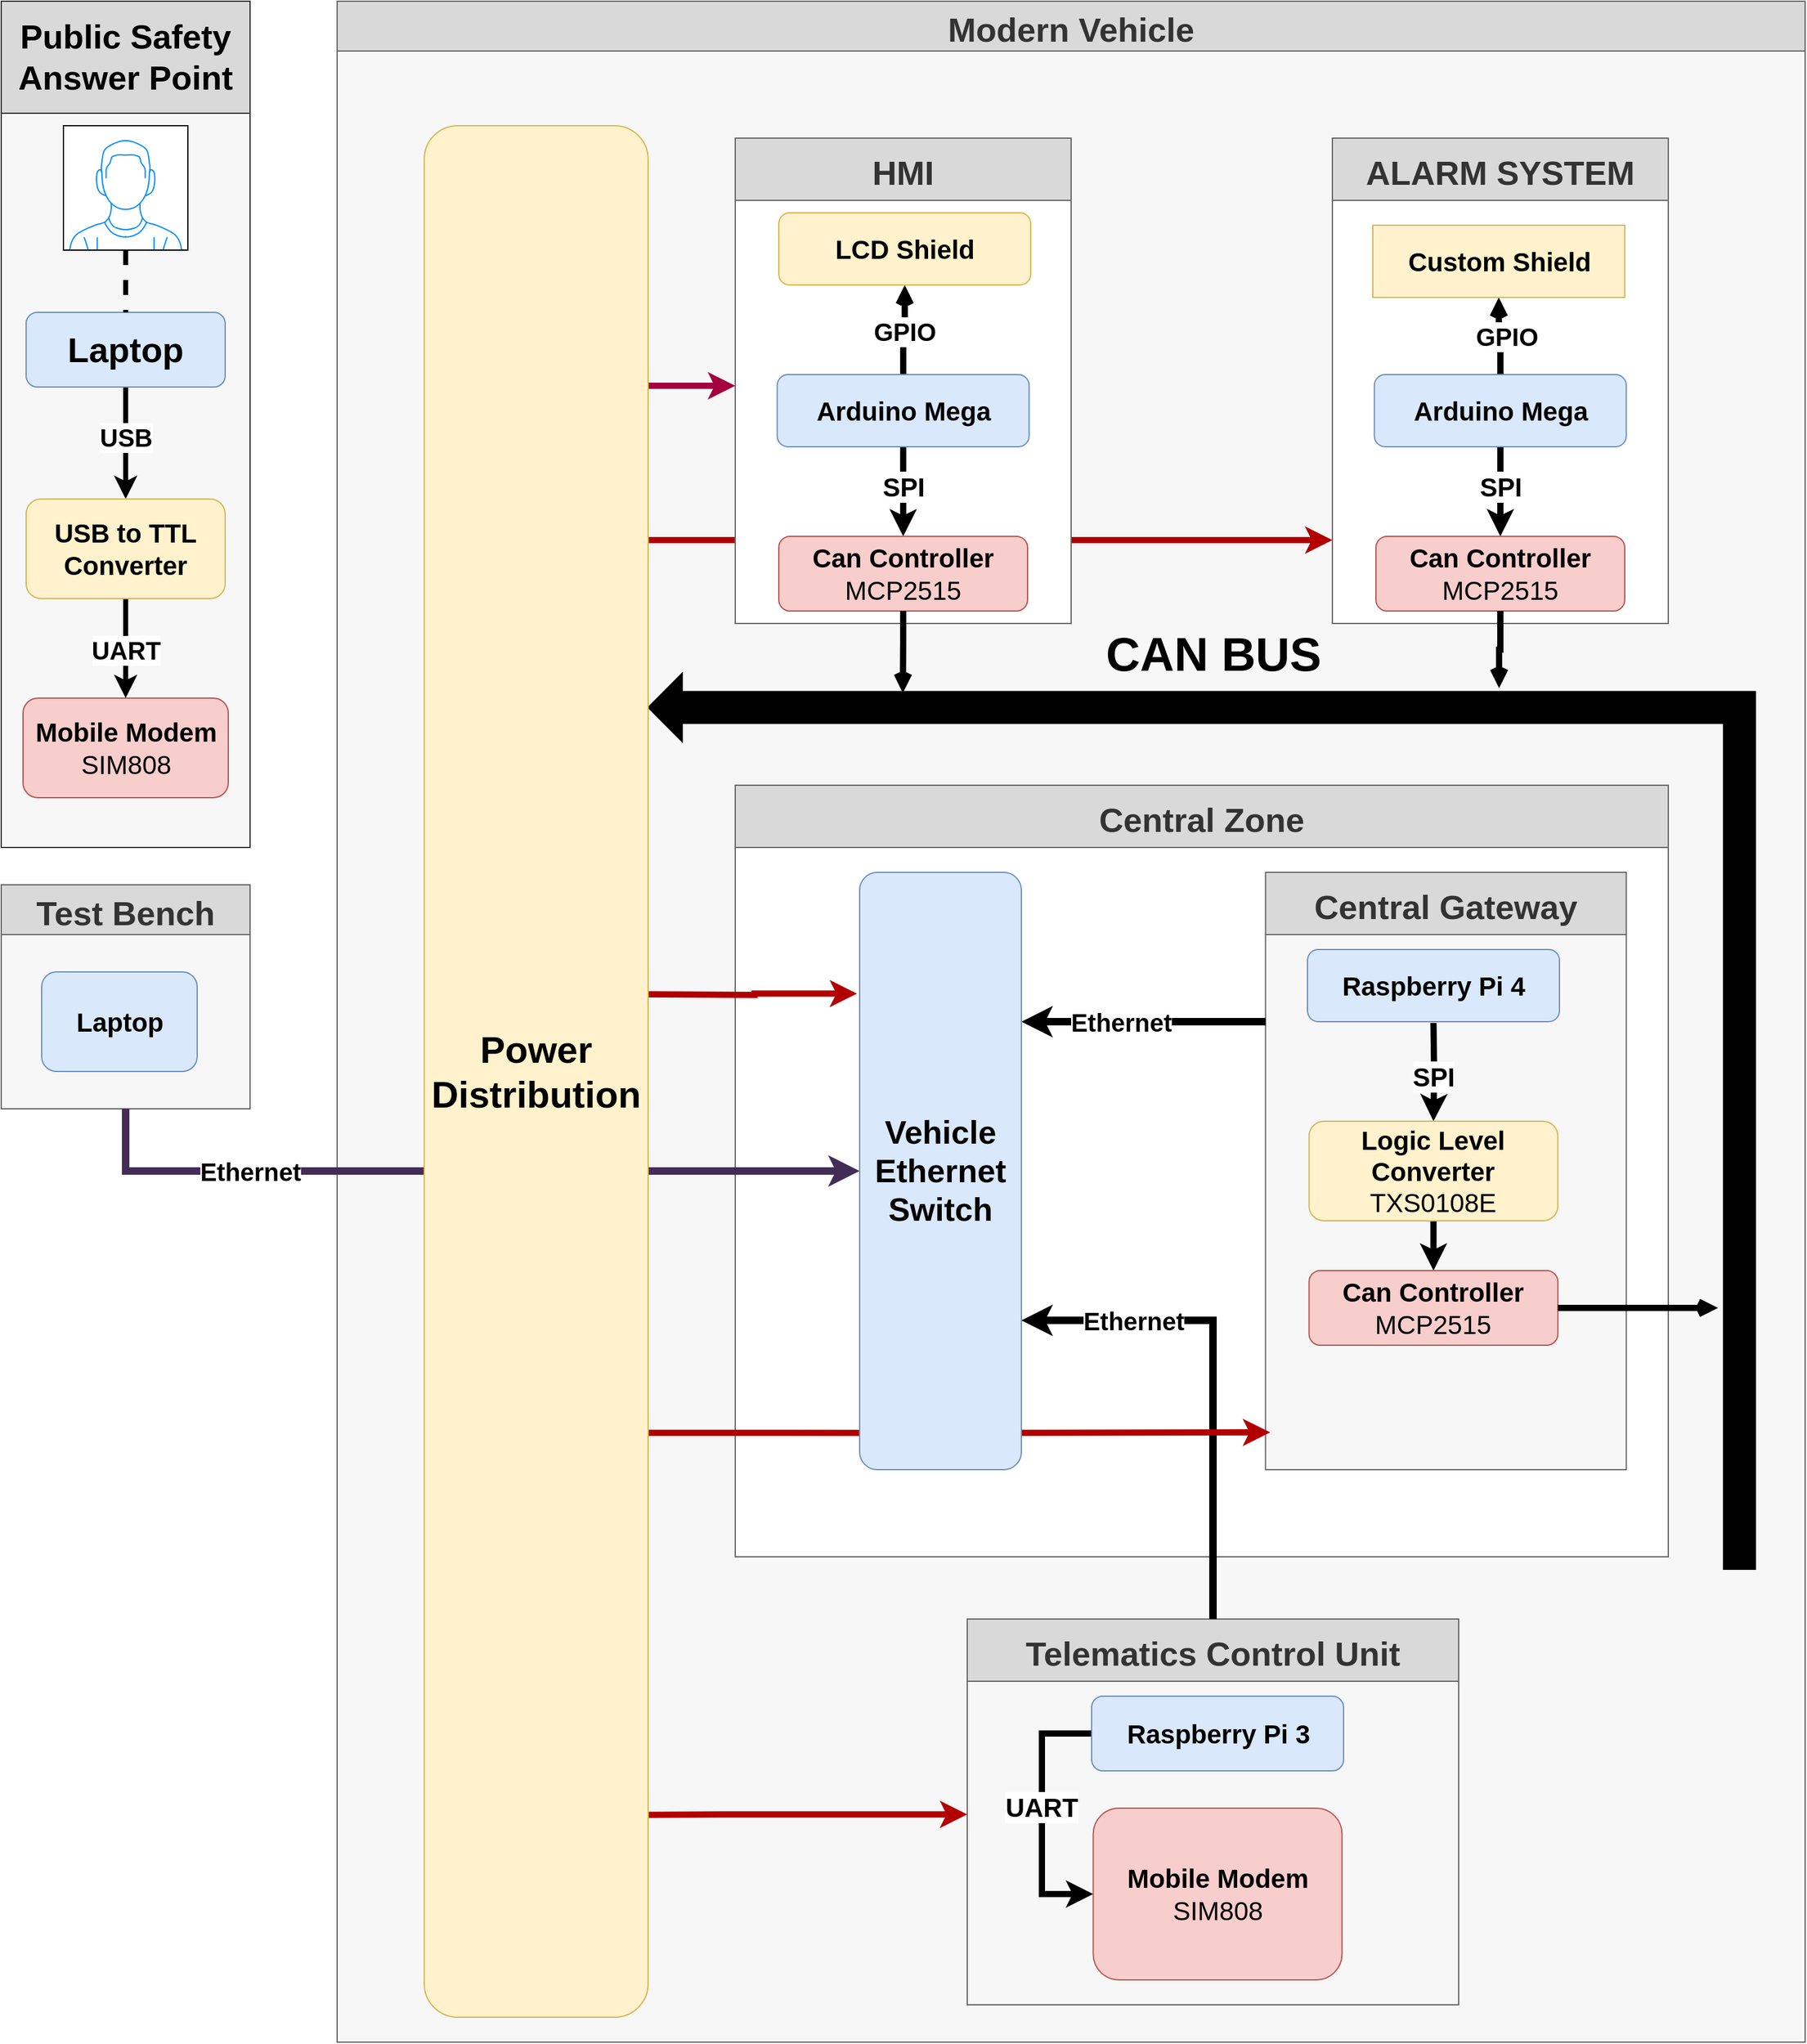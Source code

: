 <mxfile version="13.9.9" type="device"><diagram id="8ts0VjO72sFxZKF0z7m6" name="Page-1"><mxGraphModel dx="4731" dy="2588" grid="1" gridSize="10" guides="1" tooltips="1" connect="1" arrows="1" fold="1" page="1" pageScale="1" pageWidth="827" pageHeight="1169" math="0" shadow="0"><root><mxCell id="0"/><mxCell id="1" parent="0"/><mxCell id="ERH8oaf-f3_c7u1PmOxN-73" value="Modern Vehicle" style="swimlane;strokeColor=#666666;fontColor=#333333;fontSize=27;startSize=40;swimlaneFillColor=#F7F7F7;fillColor=#D9D9D9;" parent="1" vertex="1"><mxGeometry x="-410" y="30" width="1180" height="1640" as="geometry"/></mxCell><mxCell id="ERH8oaf-f3_c7u1PmOxN-39" value="ALARM SYSTEM" style="swimlane;strokeColor=#666666;fontColor=#333333;fontSize=27;startSize=50;swimlaneFillColor=#FFFFFF;fillColor=#D9D9D9;verticalAlign=middle;" parent="ERH8oaf-f3_c7u1PmOxN-73" vertex="1"><mxGeometry x="800" y="110" width="270" height="390" as="geometry"/></mxCell><mxCell id="ERH8oaf-f3_c7u1PmOxN-40" style="edgeStyle=orthogonalEdgeStyle;rounded=0;orthogonalLoop=1;jettySize=auto;html=1;entryX=0.5;entryY=0;entryDx=0;entryDy=0;startArrow=none;startFill=0;fontSize=25;fontStyle=1;endArrow=classic;endFill=1;strokeWidth=5;" parent="ERH8oaf-f3_c7u1PmOxN-39" source="ERH8oaf-f3_c7u1PmOxN-42" target="ERH8oaf-f3_c7u1PmOxN-44" edge="1"><mxGeometry relative="1" as="geometry"><mxPoint x="135" y="121" as="sourcePoint"/><mxPoint x="135" y="200" as="targetPoint"/></mxGeometry></mxCell><mxCell id="ERH8oaf-f3_c7u1PmOxN-41" value="SPI" style="edgeLabel;html=1;align=center;verticalAlign=middle;resizable=0;points=[];fontSize=21;fontStyle=1" parent="ERH8oaf-f3_c7u1PmOxN-40" vertex="1" connectable="0"><mxGeometry x="-0.154" y="-1" relative="1" as="geometry"><mxPoint x="0.96" y="1.6" as="offset"/></mxGeometry></mxCell><mxCell id="ERH8oaf-f3_c7u1PmOxN-44" value="Can Controller&lt;br&gt;&lt;span style=&quot;font-weight: normal&quot;&gt;MCP2515&lt;/span&gt;" style="rounded=1;whiteSpace=wrap;html=1;fontStyle=1;fontSize=21;fillColor=#f8cecc;strokeColor=#b85450;" parent="ERH8oaf-f3_c7u1PmOxN-39" vertex="1"><mxGeometry x="35" y="320" width="200" height="60" as="geometry"/></mxCell><mxCell id="ERH8oaf-f3_c7u1PmOxN-54" value="GPIO" style="edgeStyle=orthogonalEdgeStyle;rounded=0;orthogonalLoop=1;jettySize=auto;html=1;entryX=0.5;entryY=1;entryDx=0;entryDy=0;startArrow=none;startFill=0;endArrow=open;endFill=0;endSize=5;strokeWidth=5;fontSize=20;fontStyle=1" parent="ERH8oaf-f3_c7u1PmOxN-39" source="ERH8oaf-f3_c7u1PmOxN-42" target="ERH8oaf-f3_c7u1PmOxN-50" edge="1"><mxGeometry x="-0.021" y="-5" relative="1" as="geometry"><mxPoint x="5" y="5" as="offset"/></mxGeometry></mxCell><mxCell id="ERH8oaf-f3_c7u1PmOxN-42" value="Arduino Mega" style="rounded=1;whiteSpace=wrap;html=1;fontStyle=1;fontSize=21;fillColor=#dae8fc;strokeColor=#6c8ebf;" parent="ERH8oaf-f3_c7u1PmOxN-39" vertex="1"><mxGeometry x="33.75" y="190" width="202.5" height="58" as="geometry"/></mxCell><mxCell id="ERH8oaf-f3_c7u1PmOxN-50" value="Custom Shield" style="rounded=1;whiteSpace=wrap;html=1;fontStyle=1;fontSize=21;fillColor=#fff2cc;strokeColor=#d6b656;arcSize=0;" parent="ERH8oaf-f3_c7u1PmOxN-39" vertex="1"><mxGeometry x="32.5" y="70" width="202.5" height="58" as="geometry"/></mxCell><mxCell id="cvgFQV2dUP9AZdYtAEgv-2" value="Telematics Control Unit" style="swimlane;strokeColor=#666666;fontColor=#333333;fontSize=27;startSize=50;swimlaneFillColor=#F7F7F7;fillColor=#D9D9D9;verticalAlign=middle;" parent="ERH8oaf-f3_c7u1PmOxN-73" vertex="1"><mxGeometry x="506.5" y="1300" width="395" height="310" as="geometry"/></mxCell><mxCell id="cvgFQV2dUP9AZdYtAEgv-13" style="edgeStyle=orthogonalEdgeStyle;rounded=0;orthogonalLoop=1;jettySize=auto;html=1;entryX=0;entryY=0.5;entryDx=0;entryDy=0;exitX=0;exitY=0.5;exitDx=0;exitDy=0;startArrow=none;startFill=0;fontSize=25;fontStyle=1;endArrow=classic;endFill=1;strokeWidth=5;" parent="cvgFQV2dUP9AZdYtAEgv-2" source="cvgFQV2dUP9AZdYtAEgv-5" target="cvgFQV2dUP9AZdYtAEgv-12" edge="1"><mxGeometry relative="1" as="geometry"><Array as="points"><mxPoint x="60" y="92"/><mxPoint x="60" y="221"/></Array></mxGeometry></mxCell><mxCell id="cvgFQV2dUP9AZdYtAEgv-33" value="UART" style="edgeLabel;html=1;align=center;verticalAlign=middle;resizable=0;points=[];fontSize=21;fontStyle=1" parent="cvgFQV2dUP9AZdYtAEgv-13" vertex="1" connectable="0"><mxGeometry x="-0.154" y="-1" relative="1" as="geometry"><mxPoint y="9.51" as="offset"/></mxGeometry></mxCell><mxCell id="cvgFQV2dUP9AZdYtAEgv-5" value="Raspberry Pi 3" style="rounded=1;whiteSpace=wrap;html=1;fontStyle=1;fontSize=21;fillColor=#dae8fc;strokeColor=#6c8ebf;" parent="cvgFQV2dUP9AZdYtAEgv-2" vertex="1"><mxGeometry x="100" y="62" width="202.5" height="60" as="geometry"/></mxCell><mxCell id="cvgFQV2dUP9AZdYtAEgv-12" value="Mobile Modem&lt;br&gt;&lt;span style=&quot;font-weight: normal&quot;&gt;SIM808&lt;/span&gt;" style="rounded=1;whiteSpace=wrap;html=1;fontStyle=1;fontSize=21;fillColor=#f8cecc;strokeColor=#b85450;" parent="cvgFQV2dUP9AZdYtAEgv-2" vertex="1"><mxGeometry x="101.25" y="152" width="200" height="138" as="geometry"/></mxCell><mxCell id="ERH8oaf-f3_c7u1PmOxN-62" value="&lt;b style=&quot;font-size: 38px;&quot;&gt;&lt;font style=&quot;font-size: 38px;&quot;&gt;CAN BUS&lt;/font&gt;&lt;/b&gt;" style="text;html=1;align=center;verticalAlign=middle;resizable=0;points=[];autosize=1;fontSize=38;spacing=20;" parent="ERH8oaf-f3_c7u1PmOxN-73" vertex="1"><mxGeometry x="589" y="480" width="230" height="90" as="geometry"/></mxCell><mxCell id="ERH8oaf-f3_c7u1PmOxN-80" value="Central Zone" style="swimlane;strokeColor=#666666;fontColor=#333333;fontSize=27;startSize=50;swimlaneFillColor=#FFFFFF;fillColor=#D9D9D9;verticalAlign=middle;" parent="ERH8oaf-f3_c7u1PmOxN-73" vertex="1"><mxGeometry x="320" y="630" width="750" height="620" as="geometry"/></mxCell><mxCell id="ERH8oaf-f3_c7u1PmOxN-1" value="Central Gateway" style="swimlane;strokeColor=#666666;fontColor=#333333;fontSize=27;startSize=50;swimlaneFillColor=#F7F7F7;fillColor=#D9D9D9;verticalAlign=middle;" parent="ERH8oaf-f3_c7u1PmOxN-80" vertex="1"><mxGeometry x="426.25" y="70" width="290" height="480" as="geometry"/></mxCell><mxCell id="ERH8oaf-f3_c7u1PmOxN-2" style="edgeStyle=orthogonalEdgeStyle;rounded=0;orthogonalLoop=1;jettySize=auto;html=1;entryX=0.5;entryY=0;entryDx=0;entryDy=0;startArrow=none;startFill=0;fontSize=25;fontStyle=1;endArrow=classic;endFill=1;strokeWidth=5;" parent="ERH8oaf-f3_c7u1PmOxN-1" target="ERH8oaf-f3_c7u1PmOxN-8" edge="1"><mxGeometry relative="1" as="geometry"><mxPoint x="135" y="121" as="sourcePoint"/></mxGeometry></mxCell><mxCell id="ERH8oaf-f3_c7u1PmOxN-3" value="SPI" style="edgeLabel;html=1;align=center;verticalAlign=middle;resizable=0;points=[];fontSize=21;fontStyle=1" parent="ERH8oaf-f3_c7u1PmOxN-2" vertex="1" connectable="0"><mxGeometry x="-0.154" y="-1" relative="1" as="geometry"><mxPoint y="9.51" as="offset"/></mxGeometry></mxCell><mxCell id="ERH8oaf-f3_c7u1PmOxN-4" value="Raspberry Pi 4" style="rounded=1;whiteSpace=wrap;html=1;fontStyle=1;fontSize=21;fillColor=#dae8fc;strokeColor=#6c8ebf;" parent="ERH8oaf-f3_c7u1PmOxN-1" vertex="1"><mxGeometry x="33.75" y="62" width="202.5" height="58" as="geometry"/></mxCell><mxCell id="ERH8oaf-f3_c7u1PmOxN-9" style="edgeStyle=orthogonalEdgeStyle;rounded=0;orthogonalLoop=1;jettySize=auto;html=1;entryX=0.5;entryY=1;entryDx=0;entryDy=0;endSize=5;strokeWidth=5;startArrow=classic;startFill=1;endArrow=none;endFill=0;" parent="ERH8oaf-f3_c7u1PmOxN-1" source="ERH8oaf-f3_c7u1PmOxN-5" target="ERH8oaf-f3_c7u1PmOxN-8" edge="1"><mxGeometry relative="1" as="geometry"/></mxCell><mxCell id="ERH8oaf-f3_c7u1PmOxN-5" value="Can Controller&lt;br&gt;&lt;span style=&quot;font-weight: normal&quot;&gt;MCP2515&lt;/span&gt;" style="rounded=1;whiteSpace=wrap;html=1;fontStyle=1;fontSize=21;fillColor=#f8cecc;strokeColor=#b85450;" parent="ERH8oaf-f3_c7u1PmOxN-1" vertex="1"><mxGeometry x="35" y="320" width="200" height="60" as="geometry"/></mxCell><mxCell id="ERH8oaf-f3_c7u1PmOxN-8" value="Logic Level Converter&lt;br&gt;&lt;span style=&quot;font-weight: normal&quot;&gt;TXS0108E&lt;/span&gt;" style="rounded=1;whiteSpace=wrap;html=1;fontStyle=1;fontSize=21;fillColor=#fff2cc;strokeColor=#d6b656;" parent="ERH8oaf-f3_c7u1PmOxN-1" vertex="1"><mxGeometry x="35" y="200" width="200" height="80" as="geometry"/></mxCell><mxCell id="ERH8oaf-f3_c7u1PmOxN-79" style="edgeStyle=orthogonalEdgeStyle;rounded=0;orthogonalLoop=1;jettySize=auto;html=1;startArrow=classic;startFill=1;endArrow=none;endFill=0;endSize=5;strokeWidth=5;fontSize=36;fillColor=#e51400;strokeColor=#B20000;entryX=1.003;entryY=0.893;entryDx=0;entryDy=0;entryPerimeter=0;" parent="ERH8oaf-f3_c7u1PmOxN-73" source="cvgFQV2dUP9AZdYtAEgv-2" edge="1"><mxGeometry relative="1" as="geometry"><mxPoint x="250.54" y="1457.36" as="targetPoint"/><Array as="points"><mxPoint x="310" y="1457"/><mxPoint x="310" y="1457"/></Array></mxGeometry></mxCell><mxCell id="cvgFQV2dUP9AZdYtAEgv-3" value="Test Bench" style="swimlane;strokeColor=#666666;fontColor=#333333;fontSize=27;startSize=40;swimlaneFillColor=#F7F7F7;fillColor=#D9D9D9;" parent="1" vertex="1"><mxGeometry x="-680" y="740" width="200" height="180" as="geometry"/></mxCell><mxCell id="cvgFQV2dUP9AZdYtAEgv-7" value="Laptop" style="rounded=1;whiteSpace=wrap;html=1;fontStyle=1;fontSize=21;fillColor=#dae8fc;strokeColor=#6c8ebf;" parent="cvgFQV2dUP9AZdYtAEgv-3" vertex="1"><mxGeometry x="32.5" y="70" width="125" height="80" as="geometry"/></mxCell><mxCell id="cvgFQV2dUP9AZdYtAEgv-34" value="Public Safety Answer Point" style="swimlane;fontSize=27;startSize=90;whiteSpace=wrap;swimlaneFillColor=#F7F7F7;fillColor=#D9D9D9;strokeColor=#333333;" parent="1" vertex="1"><mxGeometry x="-680" y="30.0" width="200" height="680" as="geometry"/></mxCell><mxCell id="cvgFQV2dUP9AZdYtAEgv-35" value="Mobile Modem&lt;br&gt;&lt;span style=&quot;font-weight: normal&quot;&gt;SIM808&lt;/span&gt;" style="rounded=1;whiteSpace=wrap;html=1;fontStyle=1;fontSize=21;fillColor=#f8cecc;strokeColor=#b85450;" parent="cvgFQV2dUP9AZdYtAEgv-34" vertex="1"><mxGeometry x="17.5" y="560" width="165" height="80" as="geometry"/></mxCell><mxCell id="cvgFQV2dUP9AZdYtAEgv-37" style="edgeStyle=orthogonalEdgeStyle;rounded=0;orthogonalLoop=1;jettySize=auto;html=1;startArrow=none;startFill=0;fontSize=25;fontStyle=1;endArrow=classic;endFill=1;strokeWidth=4;" parent="cvgFQV2dUP9AZdYtAEgv-34" source="cvgFQV2dUP9AZdYtAEgv-36" target="cvgFQV2dUP9AZdYtAEgv-35" edge="1"><mxGeometry relative="1" as="geometry"/></mxCell><mxCell id="cvgFQV2dUP9AZdYtAEgv-38" value="UART" style="edgeLabel;html=1;align=center;verticalAlign=middle;resizable=0;points=[];fontStyle=1;fontSize=20;" parent="cvgFQV2dUP9AZdYtAEgv-37" vertex="1" connectable="0"><mxGeometry x="-0.204" relative="1" as="geometry"><mxPoint y="8.33" as="offset"/></mxGeometry></mxCell><mxCell id="cvgFQV2dUP9AZdYtAEgv-40" style="edgeStyle=orthogonalEdgeStyle;rounded=0;orthogonalLoop=1;jettySize=auto;html=1;startArrow=classic;startFill=1;fontSize=25;fontStyle=1;endArrow=none;endFill=0;strokeWidth=4;" parent="cvgFQV2dUP9AZdYtAEgv-34" source="cvgFQV2dUP9AZdYtAEgv-36" target="cvgFQV2dUP9AZdYtAEgv-39" edge="1"><mxGeometry relative="1" as="geometry"/></mxCell><mxCell id="cvgFQV2dUP9AZdYtAEgv-43" value="USB" style="edgeLabel;html=1;align=center;verticalAlign=middle;resizable=0;points=[];fontStyle=1;fontSize=20;" parent="cvgFQV2dUP9AZdYtAEgv-40" vertex="1" connectable="0"><mxGeometry x="0.263" relative="1" as="geometry"><mxPoint y="6.67" as="offset"/></mxGeometry></mxCell><mxCell id="cvgFQV2dUP9AZdYtAEgv-36" value="USB to TTL Converter" style="rounded=1;whiteSpace=wrap;html=1;fontStyle=1;fontSize=21;fillColor=#fff2cc;strokeColor=#d6b656;" parent="cvgFQV2dUP9AZdYtAEgv-34" vertex="1"><mxGeometry x="20" y="400" width="160" height="80" as="geometry"/></mxCell><mxCell id="cvgFQV2dUP9AZdYtAEgv-39" value="Laptop" style="rounded=1;whiteSpace=wrap;html=1;fontStyle=1;fontSize=28;fillColor=#dae8fc;strokeColor=#6c8ebf;" parent="cvgFQV2dUP9AZdYtAEgv-34" vertex="1"><mxGeometry x="20" y="250" width="160" height="60" as="geometry"/></mxCell><mxCell id="cvgFQV2dUP9AZdYtAEgv-42" style="edgeStyle=orthogonalEdgeStyle;rounded=0;orthogonalLoop=1;jettySize=auto;html=1;entryX=0.5;entryY=0;entryDx=0;entryDy=0;startArrow=none;startFill=0;dashed=1;endArrow=none;endFill=0;strokeWidth=4;" parent="cvgFQV2dUP9AZdYtAEgv-34" source="cvgFQV2dUP9AZdYtAEgv-41" target="cvgFQV2dUP9AZdYtAEgv-39" edge="1"><mxGeometry relative="1" as="geometry"/></mxCell><mxCell id="cvgFQV2dUP9AZdYtAEgv-41" value="" style="verticalLabelPosition=bottom;shadow=0;dashed=0;align=center;html=1;verticalAlign=top;strokeWidth=1;shape=mxgraph.mockup.containers.userMale;strokeColor2=#008cff;" parent="cvgFQV2dUP9AZdYtAEgv-34" vertex="1"><mxGeometry x="50" y="100" width="100" height="100" as="geometry"/></mxCell><mxCell id="ERH8oaf-f3_c7u1PmOxN-76" style="edgeStyle=orthogonalEdgeStyle;rounded=0;orthogonalLoop=1;jettySize=auto;html=1;exitX=-0.016;exitY=0.203;exitDx=0;exitDy=0;startArrow=classic;startFill=1;endArrow=none;endFill=0;endSize=5;strokeWidth=5;fontSize=36;fillColor=#e51400;strokeColor=#B20000;exitPerimeter=0;" parent="1" source="GyCWyN4d3mDtV3BmVLnt-3" edge="1"><mxGeometry relative="1" as="geometry"><mxPoint x="-160" y="828" as="targetPoint"/></mxGeometry></mxCell><mxCell id="GyCWyN4d3mDtV3BmVLnt-5" style="edgeStyle=orthogonalEdgeStyle;rounded=0;orthogonalLoop=1;jettySize=auto;html=1;strokeWidth=6;startArrow=none;startFill=0;exitX=0.5;exitY=0;exitDx=0;exitDy=0;entryX=1;entryY=0.75;entryDx=0;entryDy=0;" parent="1" source="cvgFQV2dUP9AZdYtAEgv-2" target="GyCWyN4d3mDtV3BmVLnt-3" edge="1"><mxGeometry relative="1" as="geometry"><mxPoint x="380" y="1170" as="targetPoint"/><Array as="points"><mxPoint x="294" y="1090"/></Array><mxPoint x="55" y="1450" as="sourcePoint"/></mxGeometry></mxCell><mxCell id="GyCWyN4d3mDtV3BmVLnt-7" value="Ethernet" style="edgeLabel;html=1;align=center;verticalAlign=middle;resizable=0;points=[];fontSize=20;fontStyle=1" parent="GyCWyN4d3mDtV3BmVLnt-5" vertex="1" connectable="0"><mxGeometry x="0.172" y="-4" relative="1" as="geometry"><mxPoint x="-68" y="-9.17" as="offset"/></mxGeometry></mxCell><mxCell id="ERH8oaf-f3_c7u1PmOxN-6" style="edgeStyle=orthogonalEdgeStyle;rounded=0;orthogonalLoop=1;jettySize=auto;html=1;strokeWidth=6;startArrow=none;startFill=0;exitX=0;exitY=0.25;exitDx=0;exitDy=0;entryX=1;entryY=0.25;entryDx=0;entryDy=0;" parent="1" source="ERH8oaf-f3_c7u1PmOxN-1" target="GyCWyN4d3mDtV3BmVLnt-3" edge="1"><mxGeometry relative="1" as="geometry"><mxPoint x="280" y="1068" as="targetPoint"/><mxPoint x="56.25" y="1192" as="sourcePoint"/></mxGeometry></mxCell><mxCell id="ERH8oaf-f3_c7u1PmOxN-7" value="Ethernet" style="edgeLabel;html=1;align=center;verticalAlign=middle;resizable=0;points=[];fontSize=20;fontStyle=1" parent="ERH8oaf-f3_c7u1PmOxN-6" vertex="1" connectable="0"><mxGeometry x="0.172" y="-4" relative="1" as="geometry"><mxPoint x="-1.96" y="4" as="offset"/></mxGeometry></mxCell><mxCell id="ERH8oaf-f3_c7u1PmOxN-75" style="edgeStyle=orthogonalEdgeStyle;rounded=0;orthogonalLoop=1;jettySize=auto;html=1;startArrow=classic;startFill=1;endArrow=none;endFill=0;endSize=5;strokeWidth=5;fontSize=36;fillColor=#d80073;strokeColor=#A50040;" parent="1" source="ERH8oaf-f3_c7u1PmOxN-32" edge="1"><mxGeometry relative="1" as="geometry"><mxPoint x="-160" y="339" as="targetPoint"/><Array as="points"><mxPoint x="-160" y="339"/><mxPoint x="-160" y="339"/></Array></mxGeometry></mxCell><mxCell id="ERH8oaf-f3_c7u1PmOxN-57" value="" style="html=1;shadow=0;dashed=0;align=center;verticalAlign=middle;shape=mxgraph.arrows2.bendArrow;dy=12.79;dx=27.36;notch=0;arrowHead=55;rounded=0;strokeWidth=1;fontSize=20;rotation=0;flipH=1;fillColor=#000000;" parent="1" vertex="1"><mxGeometry x="-160" y="570" width="890" height="720" as="geometry"/></mxCell><mxCell id="ERH8oaf-f3_c7u1PmOxN-59" style="edgeStyle=orthogonalEdgeStyle;rounded=0;orthogonalLoop=1;jettySize=auto;html=1;startArrow=none;startFill=0;endArrow=open;endFill=0;endSize=5;strokeWidth=5;fontSize=20;exitX=0.5;exitY=1;exitDx=0;exitDy=0;" parent="1" source="ERH8oaf-f3_c7u1PmOxN-44" edge="1"><mxGeometry relative="1" as="geometry"><mxPoint x="524" y="582" as="targetPoint"/><Array as="points"><mxPoint x="525" y="551"/><mxPoint x="524" y="551"/></Array></mxGeometry></mxCell><mxCell id="ERH8oaf-f3_c7u1PmOxN-78" style="edgeStyle=orthogonalEdgeStyle;rounded=0;orthogonalLoop=1;jettySize=auto;html=1;startArrow=classic;startFill=1;endArrow=none;endFill=0;endSize=5;strokeWidth=5;fontSize=36;fillColor=#e51400;strokeColor=#B20000;entryX=1.003;entryY=0.691;entryDx=0;entryDy=0;entryPerimeter=0;" parent="1" target="o-YC62QFaJVTrddHJR0Z-3" edge="1"><mxGeometry relative="1" as="geometry"><mxPoint x="340" y="1180" as="sourcePoint"/><Array as="points"/><mxPoint x="-159.46" y="1108.88" as="targetPoint"/></mxGeometry></mxCell><mxCell id="GyCWyN4d3mDtV3BmVLnt-3" value="&lt;font style=&quot;font-size: 26px&quot;&gt;Vehicle Ethernet Switch&lt;/font&gt;" style="rounded=1;whiteSpace=wrap;html=1;fontStyle=1;fontSize=21;fillColor=#dae8fc;strokeColor=#6c8ebf;arcSize=11;" parent="1" vertex="1"><mxGeometry x="10" y="730" width="130" height="480" as="geometry"/></mxCell><mxCell id="ERH8oaf-f3_c7u1PmOxN-77" style="edgeStyle=orthogonalEdgeStyle;rounded=0;orthogonalLoop=1;jettySize=auto;html=1;startArrow=classic;startFill=1;endArrow=none;endFill=0;endSize=5;strokeWidth=5;fontSize=36;fillColor=#e51400;strokeColor=#B20000;" parent="1" edge="1"><mxGeometry relative="1" as="geometry"><mxPoint x="390" y="463" as="sourcePoint"/><Array as="points"><mxPoint x="360" y="463"/><mxPoint x="360" y="463"/></Array><mxPoint x="-160" y="463" as="targetPoint"/></mxGeometry></mxCell><mxCell id="ERH8oaf-f3_c7u1PmOxN-32" value="HMI" style="swimlane;strokeColor=#666666;fontColor=#333333;fontSize=27;startSize=50;swimlaneFillColor=#FFFFFF;fillColor=#D9D9D9;verticalAlign=middle;" parent="1" vertex="1"><mxGeometry x="-90" y="140" width="270" height="390" as="geometry"/></mxCell><mxCell id="ERH8oaf-f3_c7u1PmOxN-33" style="edgeStyle=orthogonalEdgeStyle;rounded=0;orthogonalLoop=1;jettySize=auto;html=1;entryX=0.5;entryY=0;entryDx=0;entryDy=0;startArrow=none;startFill=0;fontSize=25;fontStyle=1;endArrow=classic;endFill=1;strokeWidth=5;exitX=0.5;exitY=1;exitDx=0;exitDy=0;" parent="ERH8oaf-f3_c7u1PmOxN-32" source="ERH8oaf-f3_c7u1PmOxN-35" target="ERH8oaf-f3_c7u1PmOxN-37" edge="1"><mxGeometry relative="1" as="geometry"><mxPoint x="135" y="121" as="sourcePoint"/><mxPoint x="135" y="200" as="targetPoint"/></mxGeometry></mxCell><mxCell id="ERH8oaf-f3_c7u1PmOxN-34" value="SPI" style="edgeLabel;html=1;align=center;verticalAlign=middle;resizable=0;points=[];fontSize=21;fontStyle=1" parent="ERH8oaf-f3_c7u1PmOxN-33" vertex="1" connectable="0"><mxGeometry x="-0.154" y="-1" relative="1" as="geometry"><mxPoint x="1" y="1.71" as="offset"/></mxGeometry></mxCell><mxCell id="ERH8oaf-f3_c7u1PmOxN-55" value="GPIO" style="edgeStyle=orthogonalEdgeStyle;rounded=0;orthogonalLoop=1;jettySize=auto;html=1;entryX=0.5;entryY=1;entryDx=0;entryDy=0;startArrow=none;startFill=0;endArrow=open;endFill=0;endSize=5;strokeWidth=5;fontSize=20;fontStyle=1" parent="ERH8oaf-f3_c7u1PmOxN-32" source="ERH8oaf-f3_c7u1PmOxN-35" target="ERH8oaf-f3_c7u1PmOxN-49" edge="1"><mxGeometry relative="1" as="geometry"><Array as="points"><mxPoint x="135" y="164"/><mxPoint x="136" y="164"/></Array></mxGeometry></mxCell><mxCell id="ERH8oaf-f3_c7u1PmOxN-35" value="Arduino Mega" style="rounded=1;whiteSpace=wrap;html=1;fontStyle=1;fontSize=21;fillColor=#dae8fc;strokeColor=#6c8ebf;" parent="ERH8oaf-f3_c7u1PmOxN-32" vertex="1"><mxGeometry x="33.75" y="190" width="202.5" height="58" as="geometry"/></mxCell><mxCell id="ERH8oaf-f3_c7u1PmOxN-37" value="Can Controller&lt;br&gt;&lt;span style=&quot;font-weight: normal&quot;&gt;MCP2515&lt;/span&gt;" style="rounded=1;whiteSpace=wrap;html=1;fontStyle=1;fontSize=21;fillColor=#f8cecc;strokeColor=#b85450;" parent="ERH8oaf-f3_c7u1PmOxN-32" vertex="1"><mxGeometry x="35" y="320" width="200" height="60" as="geometry"/></mxCell><mxCell id="ERH8oaf-f3_c7u1PmOxN-49" value="LCD Shield" style="rounded=1;whiteSpace=wrap;html=1;fontStyle=1;fontSize=21;fillColor=#fff2cc;strokeColor=#d6b656;" parent="ERH8oaf-f3_c7u1PmOxN-32" vertex="1"><mxGeometry x="35" y="60" width="202.5" height="58" as="geometry"/></mxCell><mxCell id="ERH8oaf-f3_c7u1PmOxN-58" style="edgeStyle=orthogonalEdgeStyle;rounded=0;orthogonalLoop=1;jettySize=auto;html=1;entryX=0.77;entryY=0.022;entryDx=0;entryDy=0;entryPerimeter=0;startArrow=none;startFill=0;endArrow=open;endFill=0;endSize=5;strokeWidth=5;fontSize=20;exitX=0.5;exitY=1;exitDx=0;exitDy=0;" parent="1" source="ERH8oaf-f3_c7u1PmOxN-37" target="ERH8oaf-f3_c7u1PmOxN-57" edge="1"><mxGeometry relative="1" as="geometry"/></mxCell><mxCell id="ERH8oaf-f3_c7u1PmOxN-61" style="edgeStyle=orthogonalEdgeStyle;rounded=0;orthogonalLoop=1;jettySize=auto;html=1;startArrow=none;startFill=0;endArrow=open;endFill=0;endSize=5;strokeWidth=5;fontSize=20;" parent="1" source="ERH8oaf-f3_c7u1PmOxN-5" edge="1"><mxGeometry relative="1" as="geometry"><mxPoint x="700" y="1080" as="targetPoint"/></mxGeometry></mxCell><mxCell id="o-YC62QFaJVTrddHJR0Z-1" style="edgeStyle=orthogonalEdgeStyle;rounded=0;orthogonalLoop=1;jettySize=auto;html=1;strokeWidth=6;startArrow=none;startFill=0;exitX=0.5;exitY=1;exitDx=0;exitDy=0;entryX=0;entryY=0.5;entryDx=0;entryDy=0;fillColor=#76608a;strokeColor=#432D57;" parent="1" source="cvgFQV2dUP9AZdYtAEgv-3" edge="1"><mxGeometry relative="1" as="geometry"><Array as="points"><mxPoint x="-580" y="970"/></Array><mxPoint x="-490.0" y="970.0" as="sourcePoint"/><mxPoint x="10" y="970.0" as="targetPoint"/></mxGeometry></mxCell><mxCell id="o-YC62QFaJVTrddHJR0Z-2" value="Ethernet" style="edgeLabel;html=1;align=center;verticalAlign=middle;resizable=0;points=[];fontStyle=1;fontSize=20;" parent="o-YC62QFaJVTrddHJR0Z-1" vertex="1" connectable="0"><mxGeometry x="-0.091" y="5" relative="1" as="geometry"><mxPoint x="-140.95" y="5" as="offset"/></mxGeometry></mxCell><mxCell id="o-YC62QFaJVTrddHJR0Z-3" value="&lt;font style=&quot;font-size: 30px;&quot;&gt;Power Distribution&lt;/font&gt;" style="rounded=1;whiteSpace=wrap;html=1;fontStyle=1;fontSize=30;fillColor=#fff2cc;strokeColor=#d6b656;" parent="1" vertex="1"><mxGeometry x="-340" y="130" width="180" height="1520" as="geometry"/></mxCell></root></mxGraphModel></diagram></mxfile>